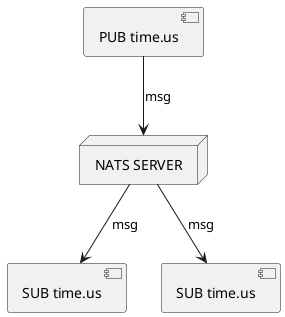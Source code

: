 @startuml Subject

[PUB time.us] as pub
node "NATS SERVER" as server
[SUB time.us] as sub1
[SUB time.us] as sub2

pub --> server : msg
server --> sub1 : msg
server --> sub2 :msg

@enduml